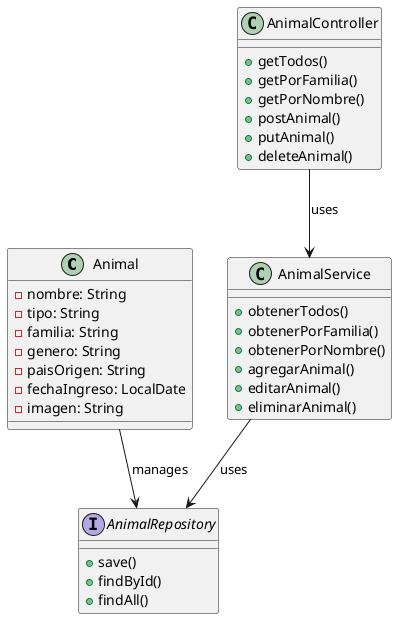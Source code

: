 @startuml
class Animal {
    - nombre: String
    - tipo: String
    - familia: String
    - genero: String
    - paisOrigen: String
    - fechaIngreso: LocalDate
    - imagen: String
}

interface AnimalRepository {
    + save()
    + findById()
    + findAll()
}

class AnimalService {
    + obtenerTodos()
    + obtenerPorFamilia()
    + obtenerPorNombre()
    + agregarAnimal()
    + editarAnimal()
    + eliminarAnimal()
}

class AnimalController {
    + getTodos()
    + getPorFamilia()
    + getPorNombre()
    + postAnimal()
    + putAnimal()
    + deleteAnimal()
}

AnimalService --> AnimalRepository : uses
AnimalController --> AnimalService : uses
Animal --> AnimalRepository : manages
@enduml